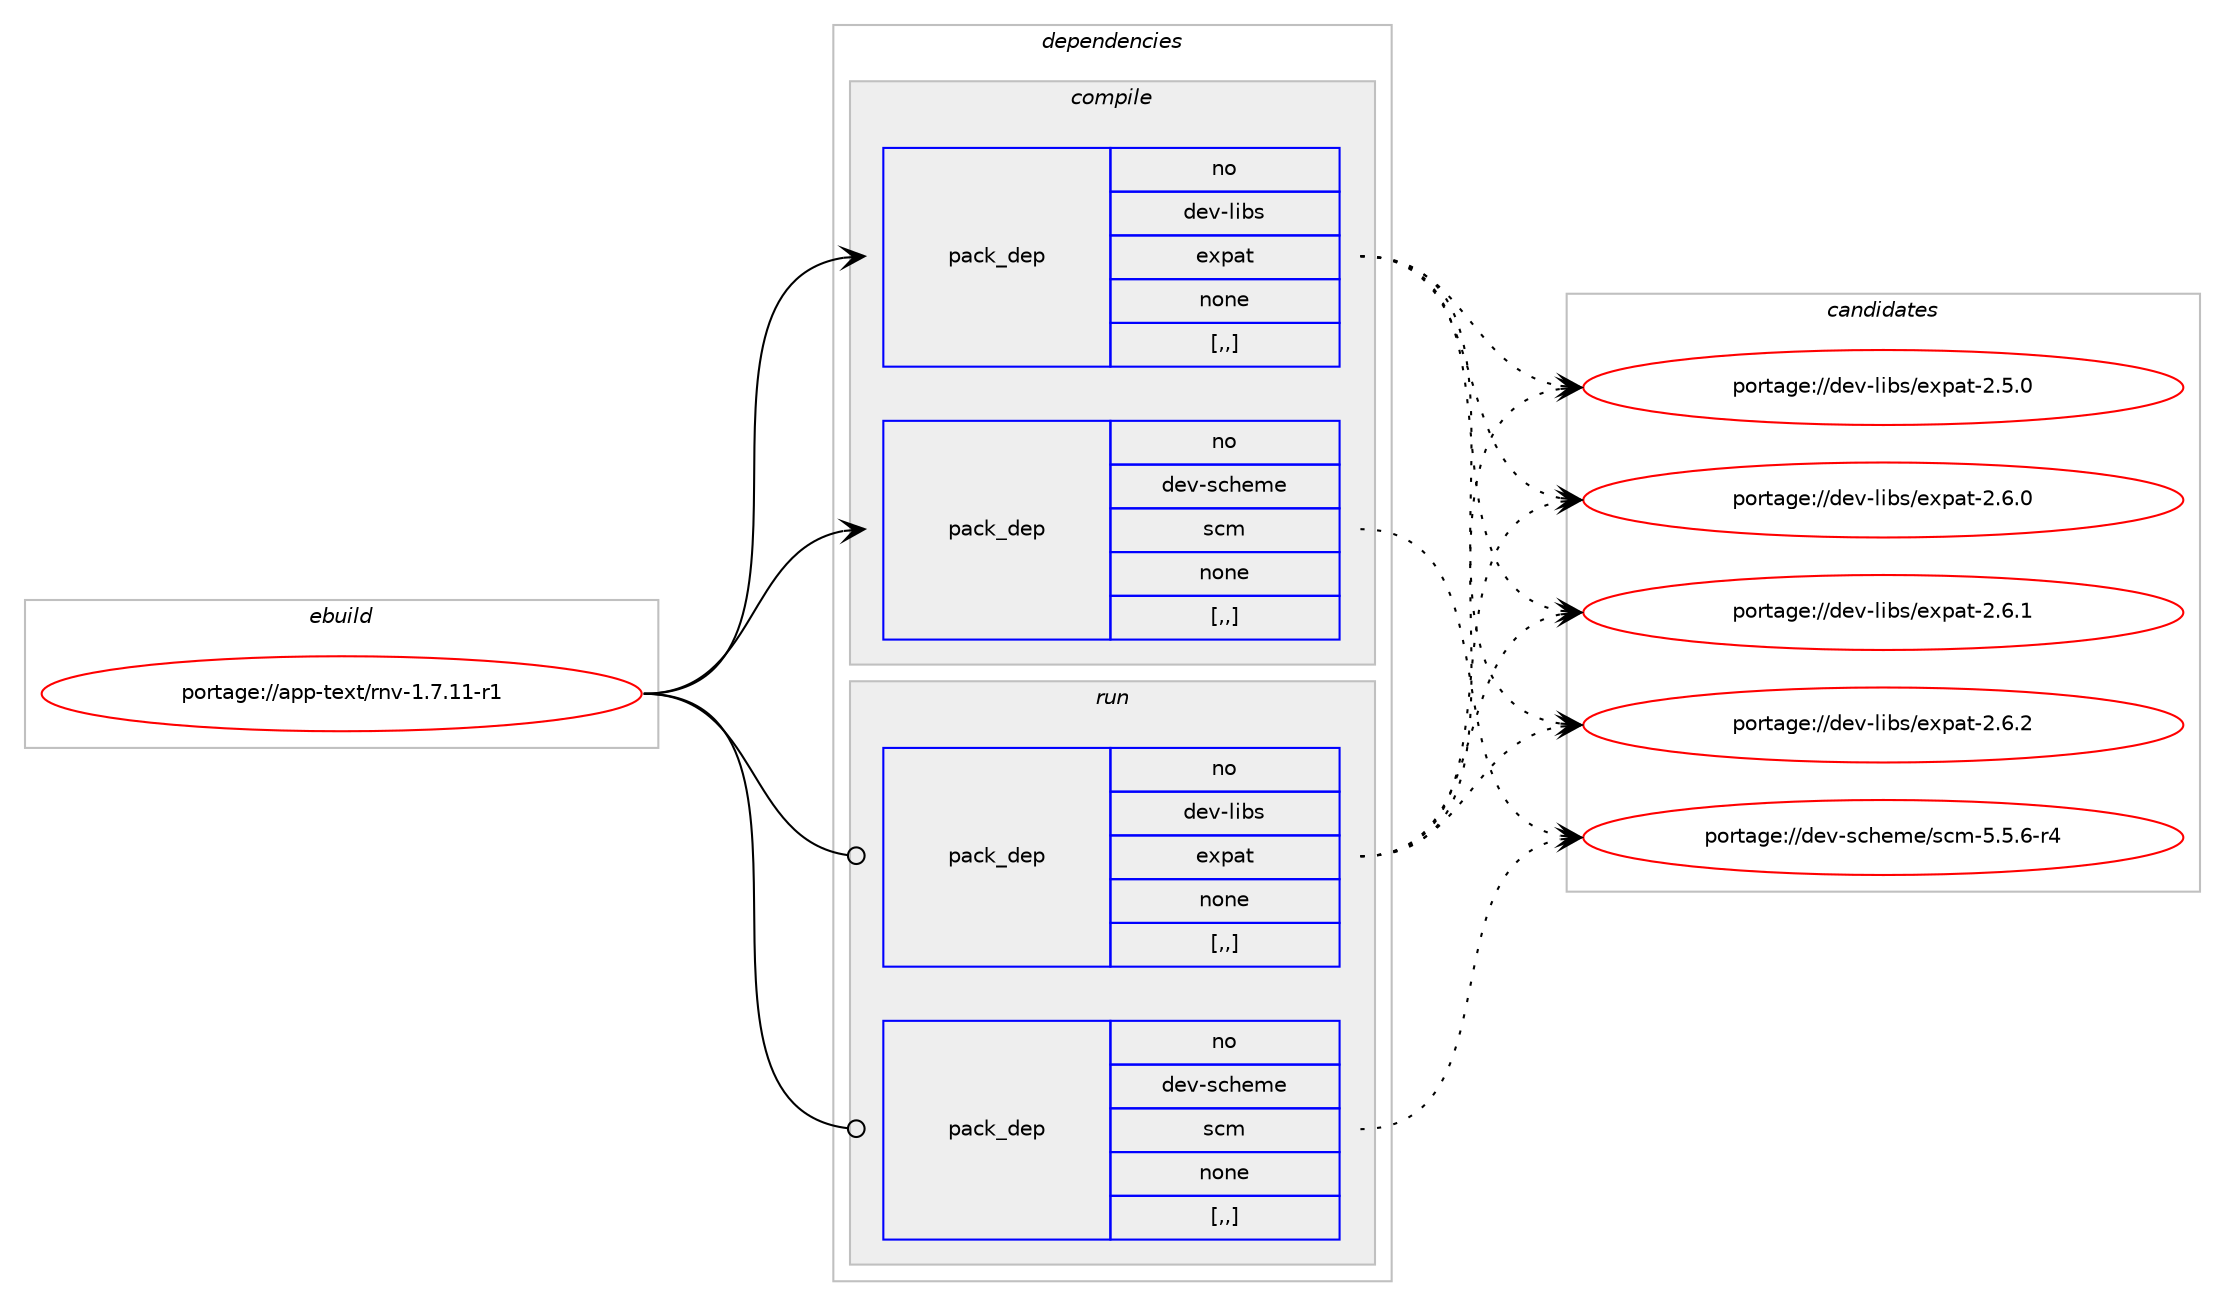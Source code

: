 digraph prolog {

# *************
# Graph options
# *************

newrank=true;
concentrate=true;
compound=true;
graph [rankdir=LR,fontname=Helvetica,fontsize=10,ranksep=1.5];#, ranksep=2.5, nodesep=0.2];
edge  [arrowhead=vee];
node  [fontname=Helvetica,fontsize=10];

# **********
# The ebuild
# **********

subgraph cluster_leftcol {
color=gray;
rank=same;
label=<<i>ebuild</i>>;
id [label="portage://app-text/rnv-1.7.11-r1", color=red, width=4, href="../app-text/rnv-1.7.11-r1.svg"];
}

# ****************
# The dependencies
# ****************

subgraph cluster_midcol {
color=gray;
label=<<i>dependencies</i>>;
subgraph cluster_compile {
fillcolor="#eeeeee";
style=filled;
label=<<i>compile</i>>;
subgraph pack41229 {
dependency56943 [label=<<TABLE BORDER="0" CELLBORDER="1" CELLSPACING="0" CELLPADDING="4" WIDTH="220"><TR><TD ROWSPAN="6" CELLPADDING="30">pack_dep</TD></TR><TR><TD WIDTH="110">no</TD></TR><TR><TD>dev-libs</TD></TR><TR><TD>expat</TD></TR><TR><TD>none</TD></TR><TR><TD>[,,]</TD></TR></TABLE>>, shape=none, color=blue];
}
id:e -> dependency56943:w [weight=20,style="solid",arrowhead="vee"];
subgraph pack41230 {
dependency56944 [label=<<TABLE BORDER="0" CELLBORDER="1" CELLSPACING="0" CELLPADDING="4" WIDTH="220"><TR><TD ROWSPAN="6" CELLPADDING="30">pack_dep</TD></TR><TR><TD WIDTH="110">no</TD></TR><TR><TD>dev-scheme</TD></TR><TR><TD>scm</TD></TR><TR><TD>none</TD></TR><TR><TD>[,,]</TD></TR></TABLE>>, shape=none, color=blue];
}
id:e -> dependency56944:w [weight=20,style="solid",arrowhead="vee"];
}
subgraph cluster_compileandrun {
fillcolor="#eeeeee";
style=filled;
label=<<i>compile and run</i>>;
}
subgraph cluster_run {
fillcolor="#eeeeee";
style=filled;
label=<<i>run</i>>;
subgraph pack41231 {
dependency56945 [label=<<TABLE BORDER="0" CELLBORDER="1" CELLSPACING="0" CELLPADDING="4" WIDTH="220"><TR><TD ROWSPAN="6" CELLPADDING="30">pack_dep</TD></TR><TR><TD WIDTH="110">no</TD></TR><TR><TD>dev-libs</TD></TR><TR><TD>expat</TD></TR><TR><TD>none</TD></TR><TR><TD>[,,]</TD></TR></TABLE>>, shape=none, color=blue];
}
id:e -> dependency56945:w [weight=20,style="solid",arrowhead="odot"];
subgraph pack41232 {
dependency56946 [label=<<TABLE BORDER="0" CELLBORDER="1" CELLSPACING="0" CELLPADDING="4" WIDTH="220"><TR><TD ROWSPAN="6" CELLPADDING="30">pack_dep</TD></TR><TR><TD WIDTH="110">no</TD></TR><TR><TD>dev-scheme</TD></TR><TR><TD>scm</TD></TR><TR><TD>none</TD></TR><TR><TD>[,,]</TD></TR></TABLE>>, shape=none, color=blue];
}
id:e -> dependency56946:w [weight=20,style="solid",arrowhead="odot"];
}
}

# **************
# The candidates
# **************

subgraph cluster_choices {
rank=same;
color=gray;
label=<<i>candidates</i>>;

subgraph choice41229 {
color=black;
nodesep=1;
choice10010111845108105981154710112011297116455046534648 [label="portage://dev-libs/expat-2.5.0", color=red, width=4,href="../dev-libs/expat-2.5.0.svg"];
choice10010111845108105981154710112011297116455046544648 [label="portage://dev-libs/expat-2.6.0", color=red, width=4,href="../dev-libs/expat-2.6.0.svg"];
choice10010111845108105981154710112011297116455046544649 [label="portage://dev-libs/expat-2.6.1", color=red, width=4,href="../dev-libs/expat-2.6.1.svg"];
choice10010111845108105981154710112011297116455046544650 [label="portage://dev-libs/expat-2.6.2", color=red, width=4,href="../dev-libs/expat-2.6.2.svg"];
dependency56943:e -> choice10010111845108105981154710112011297116455046534648:w [style=dotted,weight="100"];
dependency56943:e -> choice10010111845108105981154710112011297116455046544648:w [style=dotted,weight="100"];
dependency56943:e -> choice10010111845108105981154710112011297116455046544649:w [style=dotted,weight="100"];
dependency56943:e -> choice10010111845108105981154710112011297116455046544650:w [style=dotted,weight="100"];
}
subgraph choice41230 {
color=black;
nodesep=1;
choice100101118451159910410110910147115991094553465346544511452 [label="portage://dev-scheme/scm-5.5.6-r4", color=red, width=4,href="../dev-scheme/scm-5.5.6-r4.svg"];
dependency56944:e -> choice100101118451159910410110910147115991094553465346544511452:w [style=dotted,weight="100"];
}
subgraph choice41231 {
color=black;
nodesep=1;
choice10010111845108105981154710112011297116455046534648 [label="portage://dev-libs/expat-2.5.0", color=red, width=4,href="../dev-libs/expat-2.5.0.svg"];
choice10010111845108105981154710112011297116455046544648 [label="portage://dev-libs/expat-2.6.0", color=red, width=4,href="../dev-libs/expat-2.6.0.svg"];
choice10010111845108105981154710112011297116455046544649 [label="portage://dev-libs/expat-2.6.1", color=red, width=4,href="../dev-libs/expat-2.6.1.svg"];
choice10010111845108105981154710112011297116455046544650 [label="portage://dev-libs/expat-2.6.2", color=red, width=4,href="../dev-libs/expat-2.6.2.svg"];
dependency56945:e -> choice10010111845108105981154710112011297116455046534648:w [style=dotted,weight="100"];
dependency56945:e -> choice10010111845108105981154710112011297116455046544648:w [style=dotted,weight="100"];
dependency56945:e -> choice10010111845108105981154710112011297116455046544649:w [style=dotted,weight="100"];
dependency56945:e -> choice10010111845108105981154710112011297116455046544650:w [style=dotted,weight="100"];
}
subgraph choice41232 {
color=black;
nodesep=1;
choice100101118451159910410110910147115991094553465346544511452 [label="portage://dev-scheme/scm-5.5.6-r4", color=red, width=4,href="../dev-scheme/scm-5.5.6-r4.svg"];
dependency56946:e -> choice100101118451159910410110910147115991094553465346544511452:w [style=dotted,weight="100"];
}
}

}

